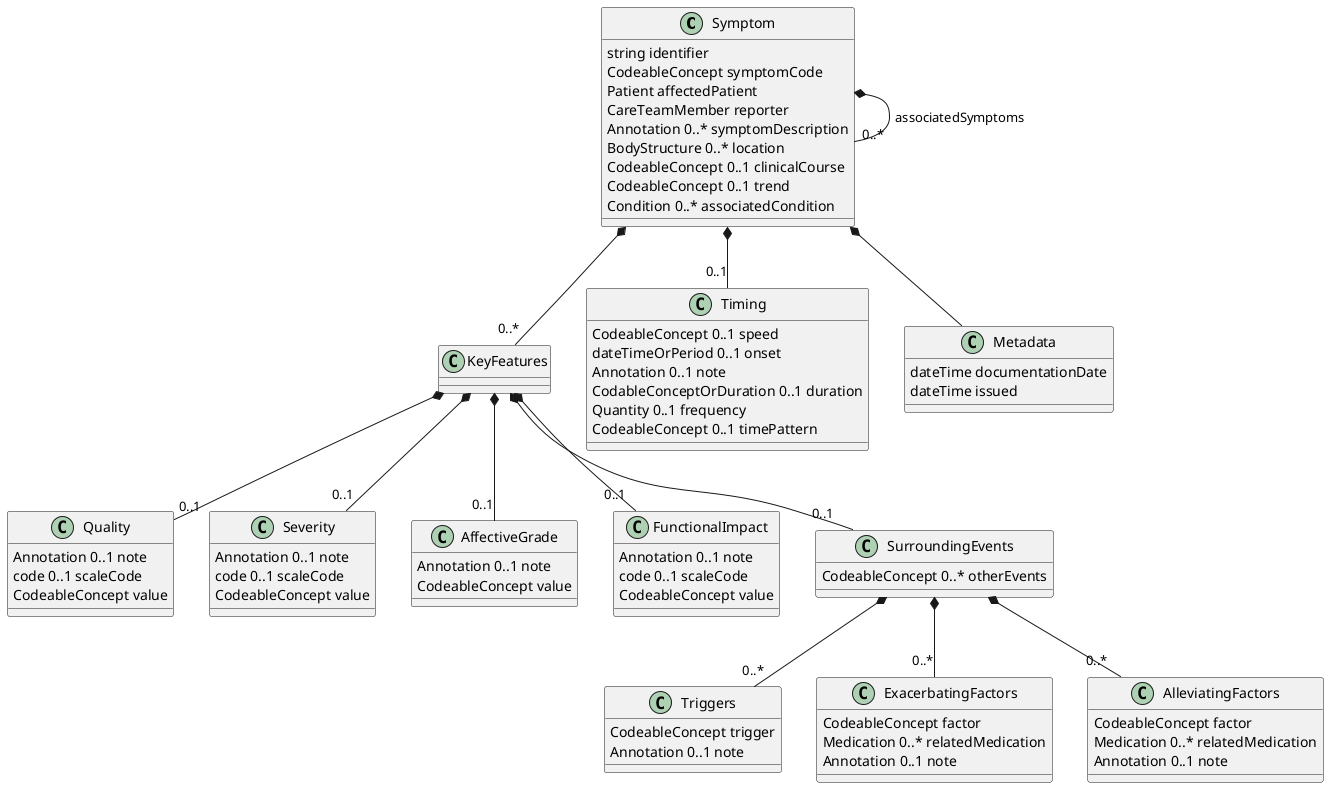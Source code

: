 @startuml
class Symptom {
  string identifier
  CodeableConcept symptomCode
  Patient affectedPatient
  CareTeamMember reporter
  Annotation 0..* symptomDescription
  BodyStructure 0..* location
  CodeableConcept 0..1 clinicalCourse
  CodeableConcept 0..1 trend
  Condition 0..* associatedCondition
}
Symptom *-- "0..*" Symptom : associatedSymptoms
Symptom *-- "0..*" KeyFeatures
class KeyFeatures {
}
KeyFeatures *-- "0..1" Quality
class Quality {
  Annotation 0..1 note
  code 0..1 scaleCode
  CodeableConcept value
}
KeyFeatures *-- "0..1" Severity
class Severity {
  Annotation 0..1 note
  code 0..1 scaleCode
  CodeableConcept value
}
KeyFeatures *-- "0..1" AffectiveGrade
class AffectiveGrade {
  Annotation 0..1 note
  CodeableConcept value
}
KeyFeatures *-- "0..1" FunctionalImpact
class FunctionalImpact {
  Annotation 0..1 note
  code 0..1 scaleCode
  CodeableConcept value
}
KeyFeatures *-- "0..1" SurroundingEvents
class SurroundingEvents {
  CodeableConcept 0..* otherEvents
}
SurroundingEvents *-- "0..*" Triggers
class Triggers {
  CodeableConcept trigger
  Annotation 0..1 note
}
SurroundingEvents *-- "0..*" ExacerbatingFactors
class ExacerbatingFactors {
  CodeableConcept factor
  Medication 0..* relatedMedication
  Annotation 0..1 note
}
SurroundingEvents *-- "0..*" AlleviatingFactors
class AlleviatingFactors {
  CodeableConcept factor
  Medication 0..* relatedMedication
  Annotation 0..1 note
}

Symptom *-- "0..1" Timing
class Timing {
  CodeableConcept 0..1 speed
  dateTimeOrPeriod 0..1 onset
  Annotation 0..1 note
  CodableConceptOrDuration 0..1 duration
  Quantity 0..1 frequency
  CodeableConcept 0..1 timePattern
}

Symptom *-- Metadata
class Metadata {
dateTime documentationDate
dateTime issued
}

@enduml
